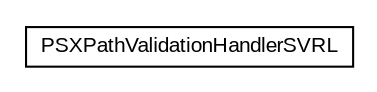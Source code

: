 #!/usr/local/bin/dot
#
# Class diagram 
# Generated by UMLGraph version 5.1 (http://www.umlgraph.org/)
#

digraph G {
	edge [fontname="arial",fontsize=10,labelfontname="arial",labelfontsize=10];
	node [fontname="arial",fontsize=10,shape=plaintext];
	nodesep=0.25;
	ranksep=0.5;
	// com.helger.schematron.pure.validation.xpath.PSXPathValidationHandlerSVRL
	c1533 [label=<<table title="com.helger.schematron.pure.validation.xpath.PSXPathValidationHandlerSVRL" border="0" cellborder="1" cellspacing="0" cellpadding="2" port="p" href="./PSXPathValidationHandlerSVRL.html">
		<tr><td><table border="0" cellspacing="0" cellpadding="1">
<tr><td align="center" balign="center"> PSXPathValidationHandlerSVRL </td></tr>
		</table></td></tr>
		</table>>, fontname="arial", fontcolor="black", fontsize=10.0];
}

